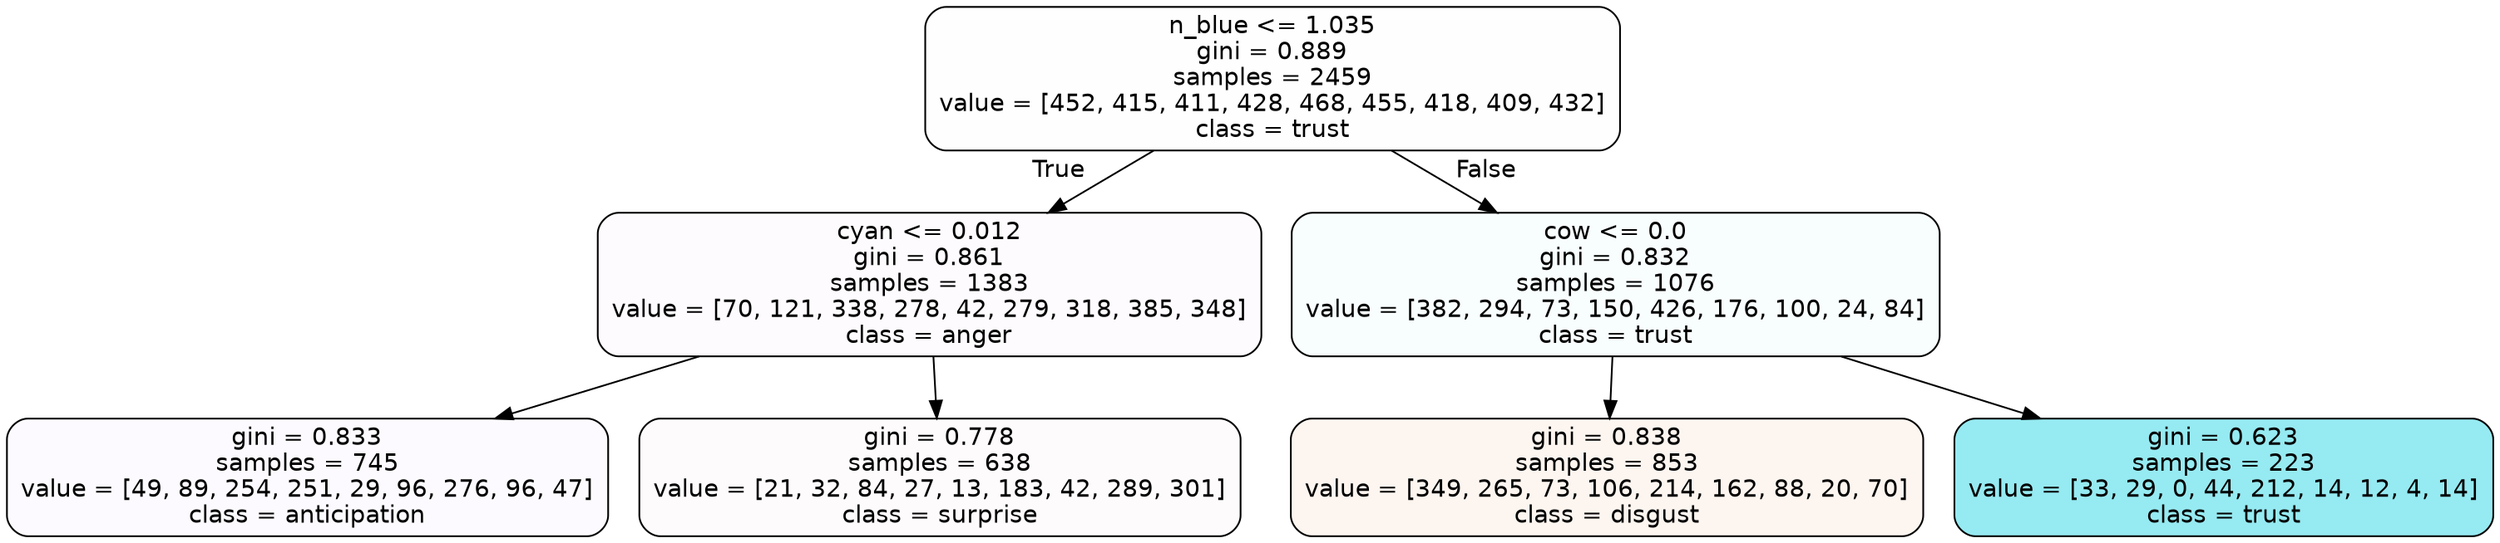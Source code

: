 digraph Tree {
node [shape=box, style="filled, rounded", color="black", fontname=helvetica] ;
edge [fontname=helvetica] ;
0 [label="n_blue <= 1.035\ngini = 0.889\nsamples = 2459\nvalue = [452, 415, 411, 428, 468, 455, 418, 409, 432]\nclass = trust", fillcolor="#39d7e501"] ;
1 [label="cyan <= 0.012\ngini = 0.861\nsamples = 1383\nvalue = [70, 121, 338, 278, 42, 279, 318, 385, 348]\nclass = anger", fillcolor="#e539d705"] ;
0 -> 1 [labeldistance=2.5, labelangle=45, headlabel="True"] ;
2 [label="gini = 0.833\nsamples = 745\nvalue = [49, 89, 254, 251, 29, 96, 276, 96, 47]\nclass = anticipation", fillcolor="#8139e506"] ;
1 -> 2 ;
3 [label="gini = 0.778\nsamples = 638\nvalue = [21, 32, 84, 27, 13, 183, 42, 289, 301]\nclass = surprise", fillcolor="#e5396404"] ;
1 -> 3 ;
4 [label="cow <= 0.0\ngini = 0.832\nsamples = 1076\nvalue = [382, 294, 73, 150, 426, 176, 100, 24, 84]\nclass = trust", fillcolor="#39d7e508"] ;
0 -> 4 [labeldistance=2.5, labelangle=-45, headlabel="False"] ;
5 [label="gini = 0.838\nsamples = 853\nvalue = [349, 265, 73, 106, 214, 162, 88, 20, 70]\nclass = disgust", fillcolor="#e5813914"] ;
4 -> 5 ;
6 [label="gini = 0.623\nsamples = 223\nvalue = [33, 29, 0, 44, 212, 14, 12, 4, 14]\nclass = trust", fillcolor="#39d7e587"] ;
4 -> 6 ;
}